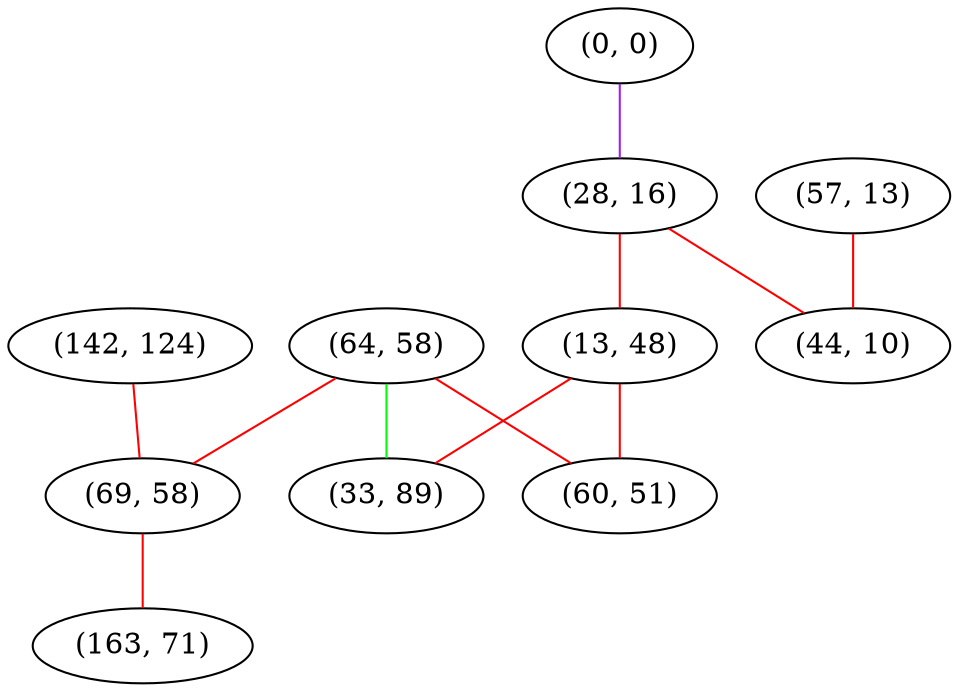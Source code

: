 graph "" {
"(142, 124)";
"(0, 0)";
"(64, 58)";
"(28, 16)";
"(13, 48)";
"(57, 13)";
"(69, 58)";
"(163, 71)";
"(44, 10)";
"(60, 51)";
"(33, 89)";
"(142, 124)" -- "(69, 58)"  [color=red, key=0, weight=1];
"(0, 0)" -- "(28, 16)"  [color=purple, key=0, weight=4];
"(64, 58)" -- "(69, 58)"  [color=red, key=0, weight=1];
"(64, 58)" -- "(33, 89)"  [color=green, key=0, weight=2];
"(64, 58)" -- "(60, 51)"  [color=red, key=0, weight=1];
"(28, 16)" -- "(44, 10)"  [color=red, key=0, weight=1];
"(28, 16)" -- "(13, 48)"  [color=red, key=0, weight=1];
"(13, 48)" -- "(33, 89)"  [color=red, key=0, weight=1];
"(13, 48)" -- "(60, 51)"  [color=red, key=0, weight=1];
"(57, 13)" -- "(44, 10)"  [color=red, key=0, weight=1];
"(69, 58)" -- "(163, 71)"  [color=red, key=0, weight=1];
}
